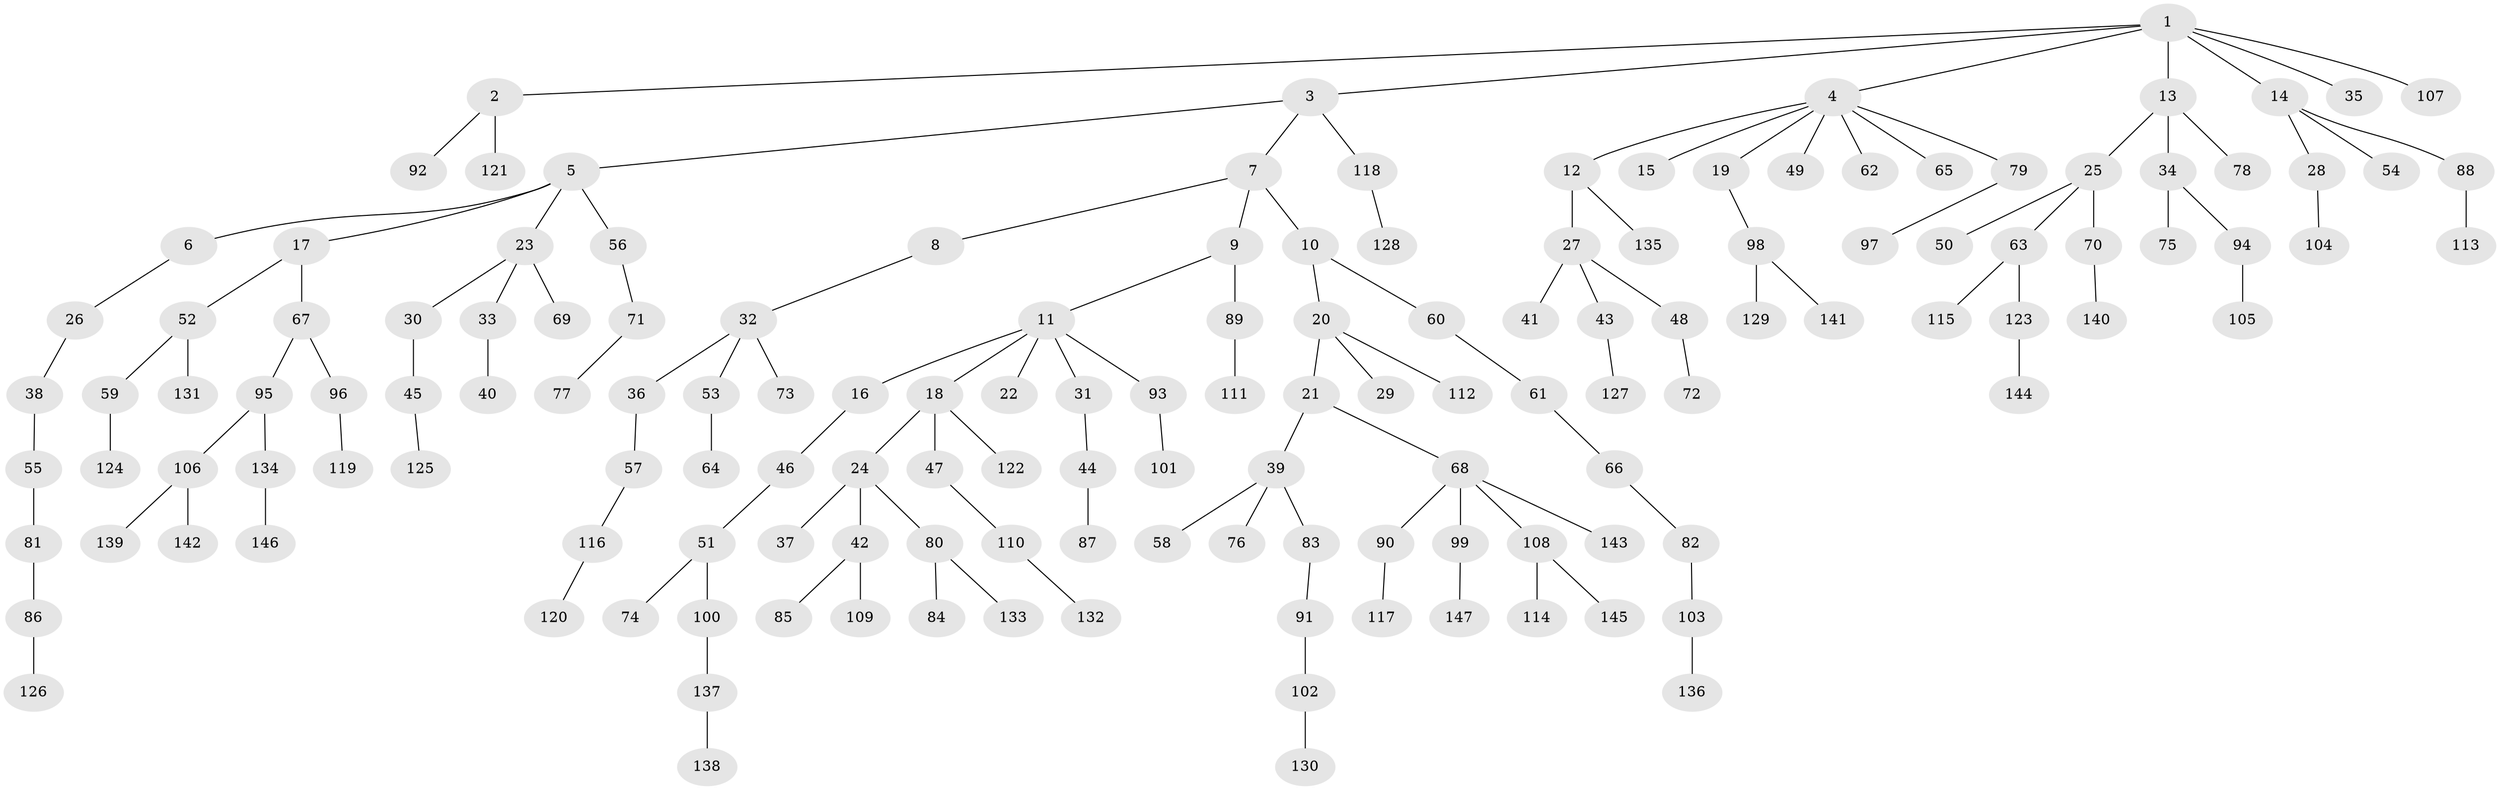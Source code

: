 // Generated by graph-tools (version 1.1) at 2025/50/03/09/25 03:50:22]
// undirected, 147 vertices, 146 edges
graph export_dot {
graph [start="1"]
  node [color=gray90,style=filled];
  1;
  2;
  3;
  4;
  5;
  6;
  7;
  8;
  9;
  10;
  11;
  12;
  13;
  14;
  15;
  16;
  17;
  18;
  19;
  20;
  21;
  22;
  23;
  24;
  25;
  26;
  27;
  28;
  29;
  30;
  31;
  32;
  33;
  34;
  35;
  36;
  37;
  38;
  39;
  40;
  41;
  42;
  43;
  44;
  45;
  46;
  47;
  48;
  49;
  50;
  51;
  52;
  53;
  54;
  55;
  56;
  57;
  58;
  59;
  60;
  61;
  62;
  63;
  64;
  65;
  66;
  67;
  68;
  69;
  70;
  71;
  72;
  73;
  74;
  75;
  76;
  77;
  78;
  79;
  80;
  81;
  82;
  83;
  84;
  85;
  86;
  87;
  88;
  89;
  90;
  91;
  92;
  93;
  94;
  95;
  96;
  97;
  98;
  99;
  100;
  101;
  102;
  103;
  104;
  105;
  106;
  107;
  108;
  109;
  110;
  111;
  112;
  113;
  114;
  115;
  116;
  117;
  118;
  119;
  120;
  121;
  122;
  123;
  124;
  125;
  126;
  127;
  128;
  129;
  130;
  131;
  132;
  133;
  134;
  135;
  136;
  137;
  138;
  139;
  140;
  141;
  142;
  143;
  144;
  145;
  146;
  147;
  1 -- 2;
  1 -- 3;
  1 -- 4;
  1 -- 13;
  1 -- 14;
  1 -- 35;
  1 -- 107;
  2 -- 92;
  2 -- 121;
  3 -- 5;
  3 -- 7;
  3 -- 118;
  4 -- 12;
  4 -- 15;
  4 -- 19;
  4 -- 49;
  4 -- 62;
  4 -- 65;
  4 -- 79;
  5 -- 6;
  5 -- 17;
  5 -- 23;
  5 -- 56;
  6 -- 26;
  7 -- 8;
  7 -- 9;
  7 -- 10;
  8 -- 32;
  9 -- 11;
  9 -- 89;
  10 -- 20;
  10 -- 60;
  11 -- 16;
  11 -- 18;
  11 -- 22;
  11 -- 31;
  11 -- 93;
  12 -- 27;
  12 -- 135;
  13 -- 25;
  13 -- 34;
  13 -- 78;
  14 -- 28;
  14 -- 54;
  14 -- 88;
  16 -- 46;
  17 -- 52;
  17 -- 67;
  18 -- 24;
  18 -- 47;
  18 -- 122;
  19 -- 98;
  20 -- 21;
  20 -- 29;
  20 -- 112;
  21 -- 39;
  21 -- 68;
  23 -- 30;
  23 -- 33;
  23 -- 69;
  24 -- 37;
  24 -- 42;
  24 -- 80;
  25 -- 50;
  25 -- 63;
  25 -- 70;
  26 -- 38;
  27 -- 41;
  27 -- 43;
  27 -- 48;
  28 -- 104;
  30 -- 45;
  31 -- 44;
  32 -- 36;
  32 -- 53;
  32 -- 73;
  33 -- 40;
  34 -- 75;
  34 -- 94;
  36 -- 57;
  38 -- 55;
  39 -- 58;
  39 -- 76;
  39 -- 83;
  42 -- 85;
  42 -- 109;
  43 -- 127;
  44 -- 87;
  45 -- 125;
  46 -- 51;
  47 -- 110;
  48 -- 72;
  51 -- 74;
  51 -- 100;
  52 -- 59;
  52 -- 131;
  53 -- 64;
  55 -- 81;
  56 -- 71;
  57 -- 116;
  59 -- 124;
  60 -- 61;
  61 -- 66;
  63 -- 115;
  63 -- 123;
  66 -- 82;
  67 -- 95;
  67 -- 96;
  68 -- 90;
  68 -- 99;
  68 -- 108;
  68 -- 143;
  70 -- 140;
  71 -- 77;
  79 -- 97;
  80 -- 84;
  80 -- 133;
  81 -- 86;
  82 -- 103;
  83 -- 91;
  86 -- 126;
  88 -- 113;
  89 -- 111;
  90 -- 117;
  91 -- 102;
  93 -- 101;
  94 -- 105;
  95 -- 106;
  95 -- 134;
  96 -- 119;
  98 -- 129;
  98 -- 141;
  99 -- 147;
  100 -- 137;
  102 -- 130;
  103 -- 136;
  106 -- 139;
  106 -- 142;
  108 -- 114;
  108 -- 145;
  110 -- 132;
  116 -- 120;
  118 -- 128;
  123 -- 144;
  134 -- 146;
  137 -- 138;
}

